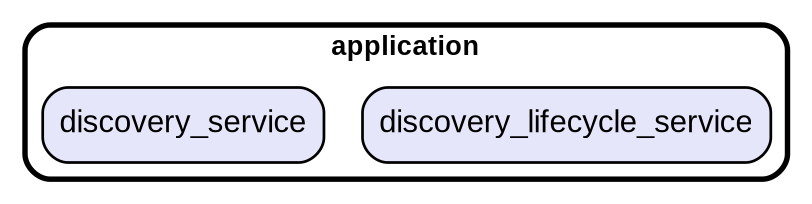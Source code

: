 digraph "" {
  graph [style=rounded fontname="Arial Black" fontsize=13 penwidth=2.6];
  node [shape=rect style="filled,rounded" fontname=Arial fontsize=15 fillcolor=Lavender penwidth=1.3];
  edge [penwidth=1.3];
  "/discovery_lifecycle_service.dart" [label="discovery_lifecycle_service"];
  "/discovery_service.dart" [label="discovery_service"];
  subgraph "cluster~" {
    label="application";
    "/discovery_lifecycle_service.dart";
    "/discovery_service.dart";
  }
}
